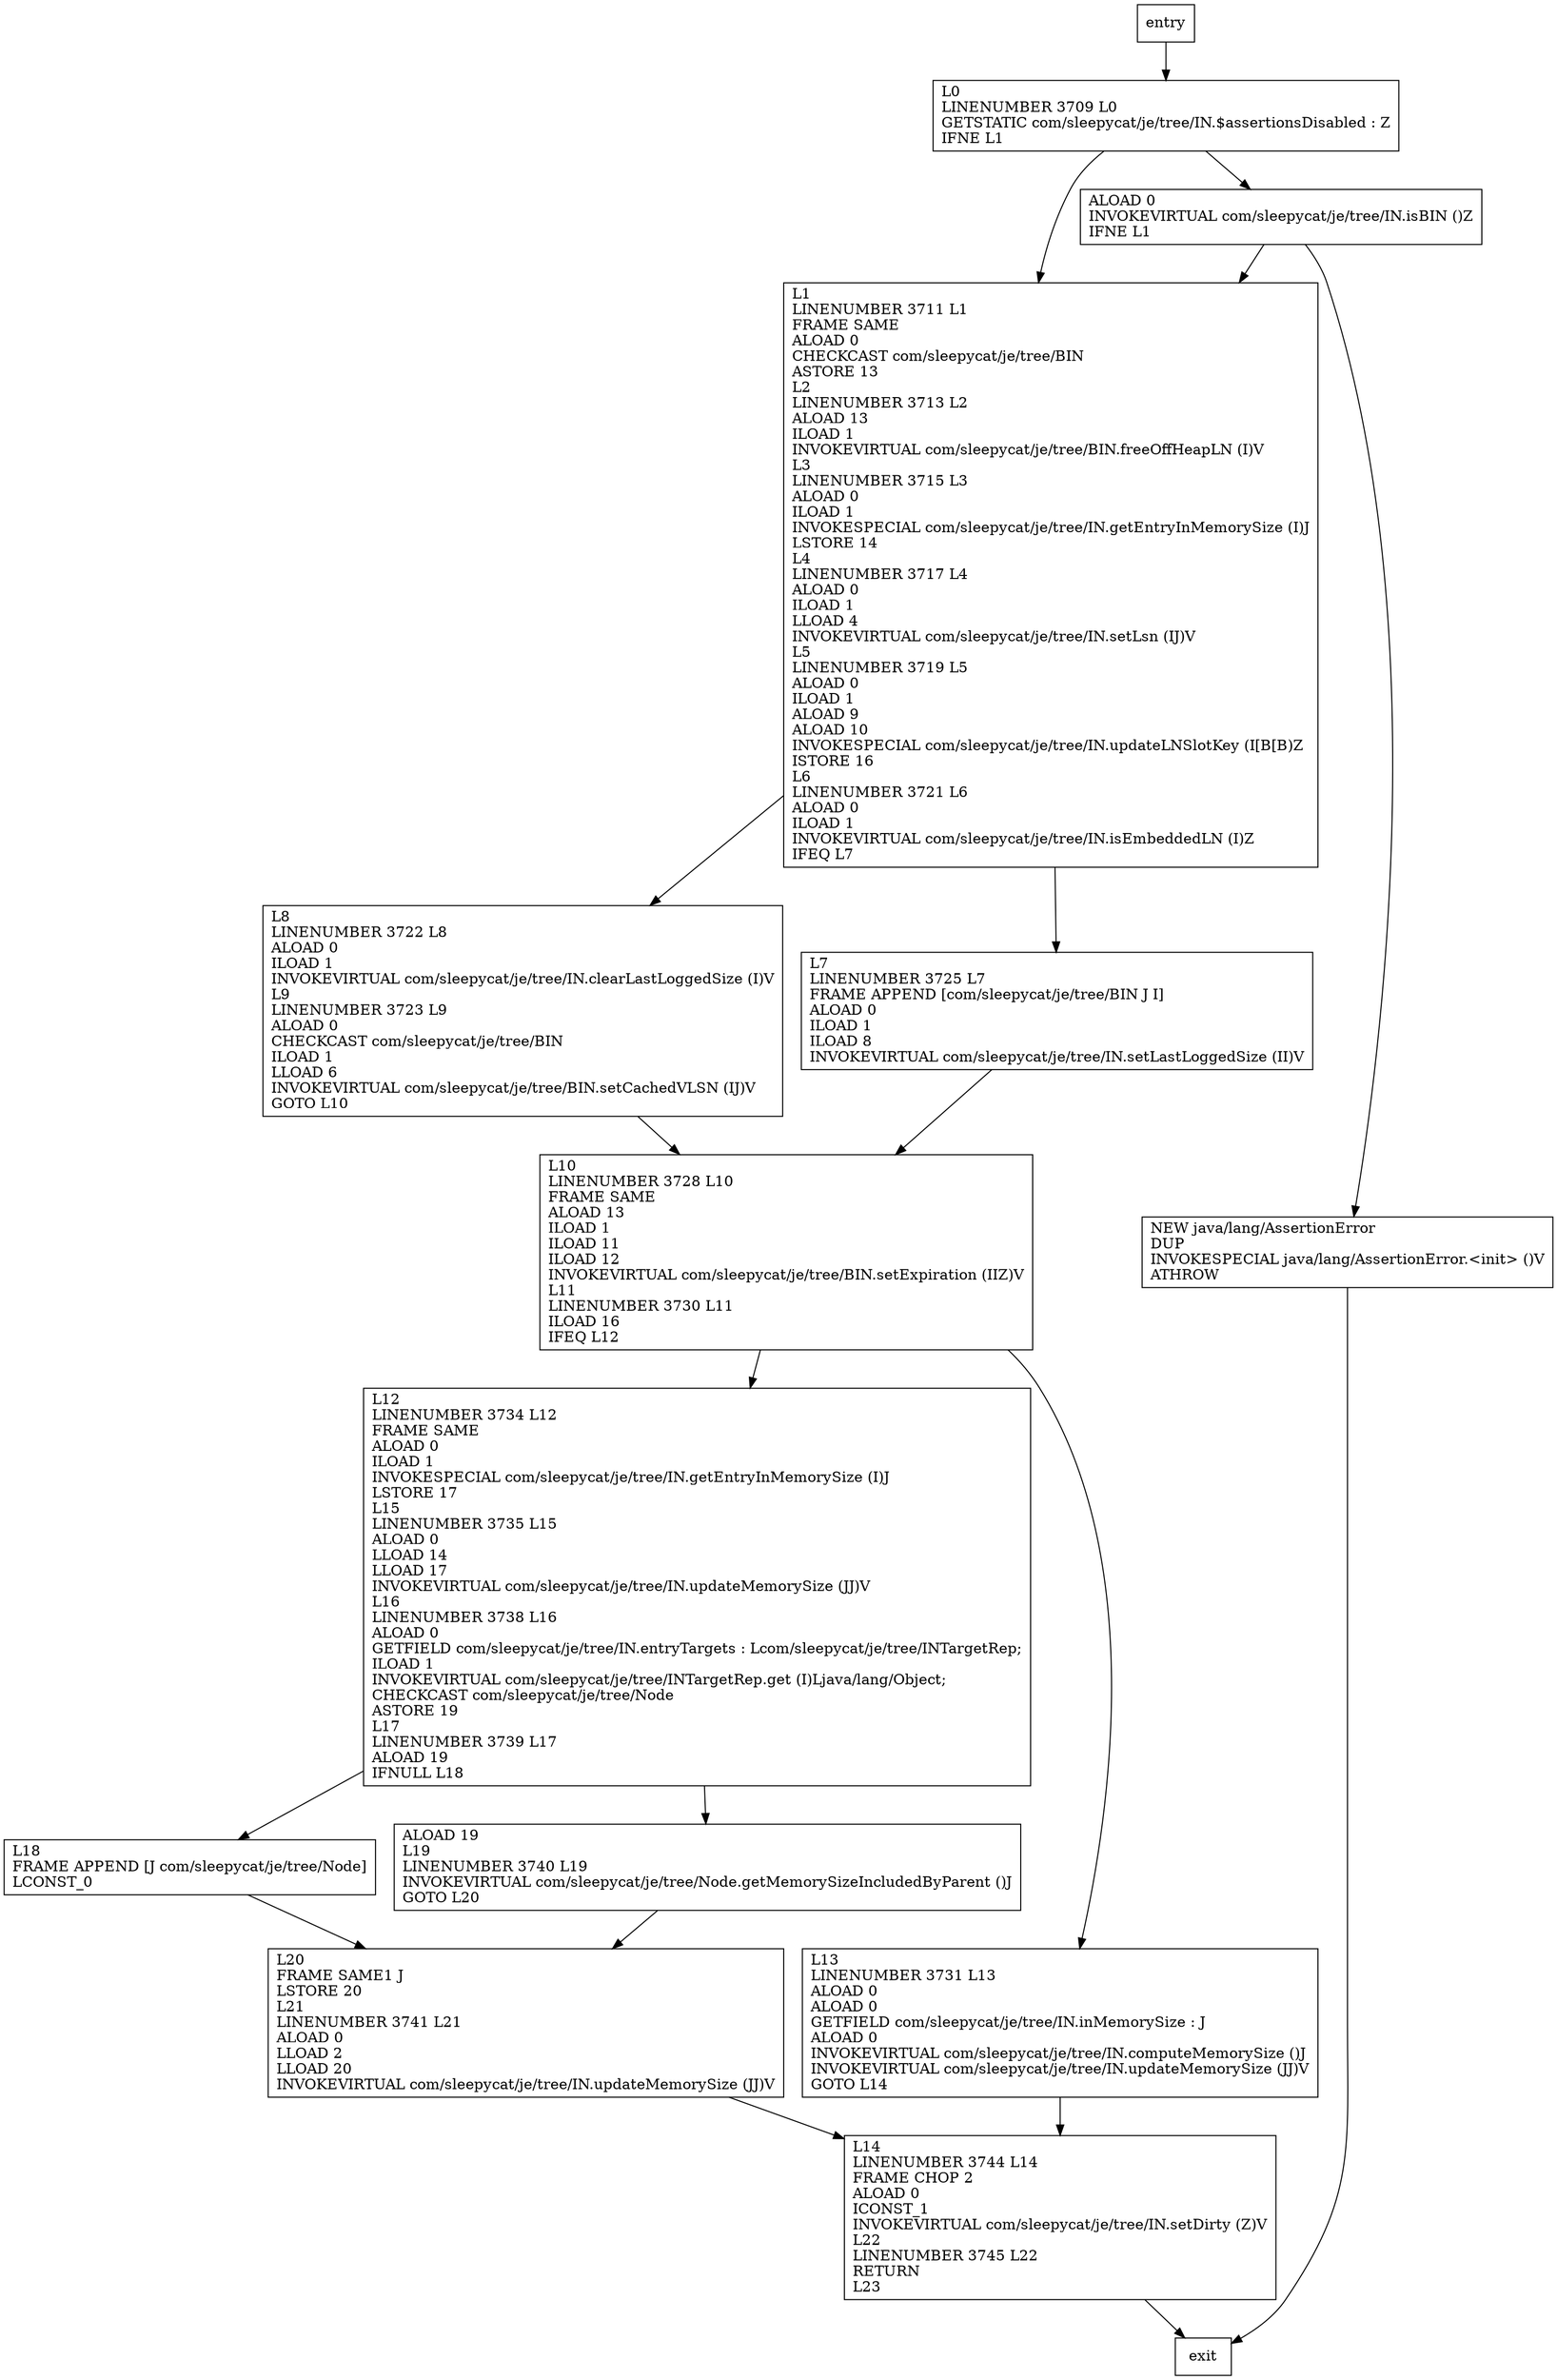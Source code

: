 digraph updateRecord {
node [shape=record];
404171013 [label="NEW java/lang/AssertionError\lDUP\lINVOKESPECIAL java/lang/AssertionError.\<init\> ()V\lATHROW\l"];
1330030720 [label="L14\lLINENUMBER 3744 L14\lFRAME CHOP 2\lALOAD 0\lICONST_1\lINVOKEVIRTUAL com/sleepycat/je/tree/IN.setDirty (Z)V\lL22\lLINENUMBER 3745 L22\lRETURN\lL23\l"];
1516942095 [label="L18\lFRAME APPEND [J com/sleepycat/je/tree/Node]\lLCONST_0\l"];
471086290 [label="ALOAD 19\lL19\lLINENUMBER 3740 L19\lINVOKEVIRTUAL com/sleepycat/je/tree/Node.getMemorySizeIncludedByParent ()J\lGOTO L20\l"];
1295699476 [label="L0\lLINENUMBER 3709 L0\lGETSTATIC com/sleepycat/je/tree/IN.$assertionsDisabled : Z\lIFNE L1\l"];
773657764 [label="L12\lLINENUMBER 3734 L12\lFRAME SAME\lALOAD 0\lILOAD 1\lINVOKESPECIAL com/sleepycat/je/tree/IN.getEntryInMemorySize (I)J\lLSTORE 17\lL15\lLINENUMBER 3735 L15\lALOAD 0\lLLOAD 14\lLLOAD 17\lINVOKEVIRTUAL com/sleepycat/je/tree/IN.updateMemorySize (JJ)V\lL16\lLINENUMBER 3738 L16\lALOAD 0\lGETFIELD com/sleepycat/je/tree/IN.entryTargets : Lcom/sleepycat/je/tree/INTargetRep;\lILOAD 1\lINVOKEVIRTUAL com/sleepycat/je/tree/INTargetRep.get (I)Ljava/lang/Object;\lCHECKCAST com/sleepycat/je/tree/Node\lASTORE 19\lL17\lLINENUMBER 3739 L17\lALOAD 19\lIFNULL L18\l"];
966172778 [label="L1\lLINENUMBER 3711 L1\lFRAME SAME\lALOAD 0\lCHECKCAST com/sleepycat/je/tree/BIN\lASTORE 13\lL2\lLINENUMBER 3713 L2\lALOAD 13\lILOAD 1\lINVOKEVIRTUAL com/sleepycat/je/tree/BIN.freeOffHeapLN (I)V\lL3\lLINENUMBER 3715 L3\lALOAD 0\lILOAD 1\lINVOKESPECIAL com/sleepycat/je/tree/IN.getEntryInMemorySize (I)J\lLSTORE 14\lL4\lLINENUMBER 3717 L4\lALOAD 0\lILOAD 1\lLLOAD 4\lINVOKEVIRTUAL com/sleepycat/je/tree/IN.setLsn (IJ)V\lL5\lLINENUMBER 3719 L5\lALOAD 0\lILOAD 1\lALOAD 9\lALOAD 10\lINVOKESPECIAL com/sleepycat/je/tree/IN.updateLNSlotKey (I[B[B)Z\lISTORE 16\lL6\lLINENUMBER 3721 L6\lALOAD 0\lILOAD 1\lINVOKEVIRTUAL com/sleepycat/je/tree/IN.isEmbeddedLN (I)Z\lIFEQ L7\l"];
1222188192 [label="ALOAD 0\lINVOKEVIRTUAL com/sleepycat/je/tree/IN.isBIN ()Z\lIFNE L1\l"];
488329964 [label="L13\lLINENUMBER 3731 L13\lALOAD 0\lALOAD 0\lGETFIELD com/sleepycat/je/tree/IN.inMemorySize : J\lALOAD 0\lINVOKEVIRTUAL com/sleepycat/je/tree/IN.computeMemorySize ()J\lINVOKEVIRTUAL com/sleepycat/je/tree/IN.updateMemorySize (JJ)V\lGOTO L14\l"];
54926973 [label="L8\lLINENUMBER 3722 L8\lALOAD 0\lILOAD 1\lINVOKEVIRTUAL com/sleepycat/je/tree/IN.clearLastLoggedSize (I)V\lL9\lLINENUMBER 3723 L9\lALOAD 0\lCHECKCAST com/sleepycat/je/tree/BIN\lILOAD 1\lLLOAD 6\lINVOKEVIRTUAL com/sleepycat/je/tree/BIN.setCachedVLSN (IJ)V\lGOTO L10\l"];
66727593 [label="L7\lLINENUMBER 3725 L7\lFRAME APPEND [com/sleepycat/je/tree/BIN J I]\lALOAD 0\lILOAD 1\lILOAD 8\lINVOKEVIRTUAL com/sleepycat/je/tree/IN.setLastLoggedSize (II)V\l"];
258165580 [label="L10\lLINENUMBER 3728 L10\lFRAME SAME\lALOAD 13\lILOAD 1\lILOAD 11\lILOAD 12\lINVOKEVIRTUAL com/sleepycat/je/tree/BIN.setExpiration (IIZ)V\lL11\lLINENUMBER 3730 L11\lILOAD 16\lIFEQ L12\l"];
1541380494 [label="L20\lFRAME SAME1 J\lLSTORE 20\lL21\lLINENUMBER 3741 L21\lALOAD 0\lLLOAD 2\lLLOAD 20\lINVOKEVIRTUAL com/sleepycat/je/tree/IN.updateMemorySize (JJ)V\l"];
entry;
exit;
404171013 -> exit;
1330030720 -> exit;
1516942095 -> 1541380494;
471086290 -> 1541380494;
1295699476 -> 1222188192;
1295699476 -> 966172778;
773657764 -> 1516942095;
773657764 -> 471086290;
966172778 -> 54926973;
966172778 -> 66727593;
entry -> 1295699476;
1222188192 -> 404171013;
1222188192 -> 966172778;
488329964 -> 1330030720;
54926973 -> 258165580;
66727593 -> 258165580;
258165580 -> 488329964;
258165580 -> 773657764;
1541380494 -> 1330030720;
}
